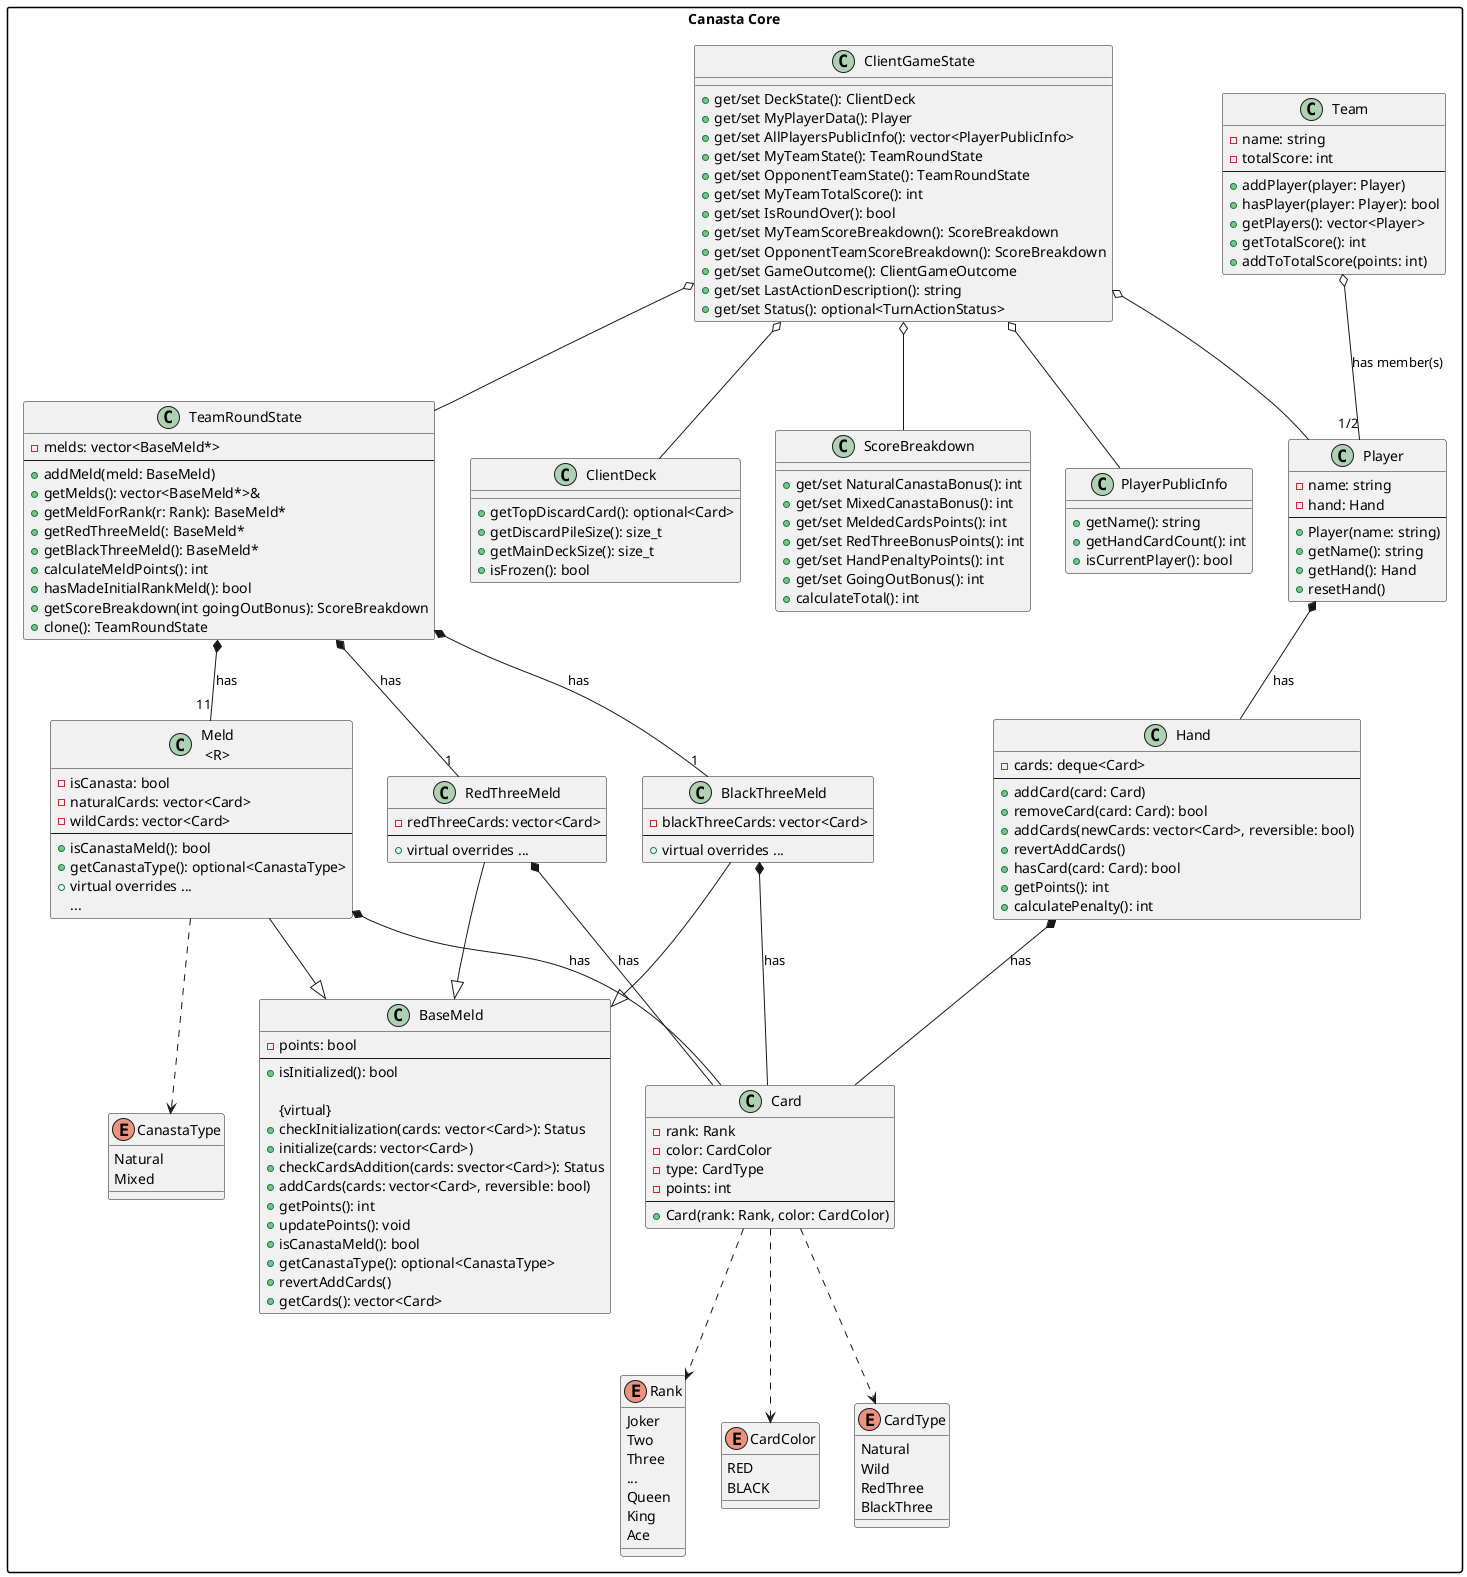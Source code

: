 @startuml CoreDiagram

skinparam packageStyle rect

package "Canasta Core" {
    '––– Card enums –––
    enum Rank {
        Joker
        Two
        Three
        ...
        Queen
        King
        Ace
    }
    
    enum CardColor {
        RED
        BLACK
    }
    
    enum CardType {
        Natural
        Wild
        RedThree
        BlackThree
    }

    '––– Card class –––
    class Card {
        - rank: Rank
        - color: CardColor
        - type: CardType
        - points: int
        --
        + Card(rank: Rank, color: CardColor)
    }

    Card ..> Rank
    Card ..> CardColor
    Card ..> CardType

    '––– Hand class –––

    class Hand {
        - cards: deque<Card>
        --
        + addCard(card: Card)
        + removeCard(card: Card): bool
        + addCards(newCards: vector<Card>, reversible: bool)
        + revertAddCards()
        + hasCard(card: Card): bool
        + getPoints(): int
        + calculatePenalty(): int
    }

    Hand *-- Card : has

    '––– Meld enums –––
    enum CanastaType {
        Natural
        Mixed
    }

    '––– Meld classes –––
    class BaseMeld {
        - points: bool
        --
        + isInitialized(): bool

        {virtual}
        + checkInitialization(cards: vector<Card>): Status
        + initialize(cards: vector<Card>)
        + checkCardsAddition(cards: svector<Card>): Status
        + addCards(cards: vector<Card>, reversible: bool)
        + getPoints(): int
        + updatePoints(): void
        + isCanastaMeld(): bool
        + getCanastaType(): optional<CanastaType>
        + revertAddCards()
        + getCards(): vector<Card>
    }

    class "Meld\n<R>" {
        - isCanasta: bool
        - naturalCards: vector<Card>
        - wildCards: vector<Card>
        --
        + isCanastaMeld(): bool
        + getCanastaType(): optional<CanastaType>
        + virtual overrides ...
        ...
    }

    class RedThreeMeld {
        - redThreeCards: vector<Card>
        --
        + virtual overrides ...
    }

    class BlackThreeMeld {
        - blackThreeCards: vector<Card>
        --
        + virtual overrides ...
    }

    "Meld\n<R>" ..> CanastaType
    "Meld\n<R>" --|> BaseMeld
    RedThreeMeld --|> BaseMeld
    BlackThreeMeld --|> BaseMeld
    "Meld\n<R>" *-- Card : has
    RedThreeMeld *-- Card : has
    BlackThreeMeld *-- Card : has

    '––– Player class –––
    class Player {
        - name: string
        - hand: Hand
        --
        + Player(name: string)
        + getName(): string
        + getHand(): Hand
        + resetHand()
    }

    Player *-- Hand : has

    '––– Team class –––

    class Team {
        - name: string
        - totalScore: int
        --
        + addPlayer(player: Player)
        + hasPlayer(player: Player): bool
        + getPlayers(): vector<Player>
        + getTotalScore(): int
        + addToTotalScore(points: int)
    }

    Team o-- "1/2" Player : has member(s)

    '––– TeamRoundState class –––
    class TeamRoundState {
        - melds: vector<BaseMeld*>
        --
        + addMeld(meld: BaseMeld)
        + getMelds(): vector<BaseMeld*>&
        + getMeldForRank(r: Rank): BaseMeld*
        + getRedThreeMeld(: BaseMeld*
        + getBlackThreeMeld(): BaseMeld*
        + calculateMeldPoints(): int
        + hasMadeInitialRankMeld(): bool
        + getScoreBreakdown(int goingOutBonus): ScoreBreakdown
        + clone(): TeamRoundState
    }

    TeamRoundState *-- "11" "Meld\n<R>" : has
    TeamRoundState *-- "1" RedThreeMeld : has
    TeamRoundState *-- "1" BlackThreeMeld : has

    '––– ClientDeck class –––
    class ClientDeck {
        + getTopDiscardCard(): optional<Card>
        + getDiscardPileSize(): size_t
        + getMainDeckSize(): size_t
        + isFrozen(): bool
    }

    '––– ScoreBreakdown class –––
    class ScoreBreakdown {
        + get/set NaturalCanastaBonus(): int
        + get/set MixedCanastaBonus(): int
        + get/set MeldedCardsPoints(): int
        + get/set RedThreeBonusPoints(): int
        + get/set HandPenaltyPoints(): int
        + get/set GoingOutBonus(): int
        + calculateTotal(): int
    }

    '––– PlayerPublicInfo class –––
    class PlayerPublicInfo {
        + getName(): string
        + getHandCardCount(): int
        + isCurrentPlayer(): bool
    }

    '––– ClientGameState class –––
    class ClientGameState {
        + get/set DeckState(): ClientDeck
        + get/set MyPlayerData(): Player
        + get/set AllPlayersPublicInfo(): vector<PlayerPublicInfo>
        + get/set MyTeamState(): TeamRoundState
        + get/set OpponentTeamState(): TeamRoundState
        + get/set MyTeamTotalScore(): int
        + get/set IsRoundOver(): bool
        + get/set MyTeamScoreBreakdown(): ScoreBreakdown
        + get/set OpponentTeamScoreBreakdown(): ScoreBreakdown
        + get/set GameOutcome(): ClientGameOutcome
        + get/set LastActionDescription(): string
        + get/set Status(): optional<TurnActionStatus>
    }

    ClientGameState o-- PlayerPublicInfo
    ClientGameState o-- ClientDeck
    ClientGameState o-- TeamRoundState
    ClientGameState o-- Player
    ClientGameState o-- ScoreBreakdown
}

@enduml